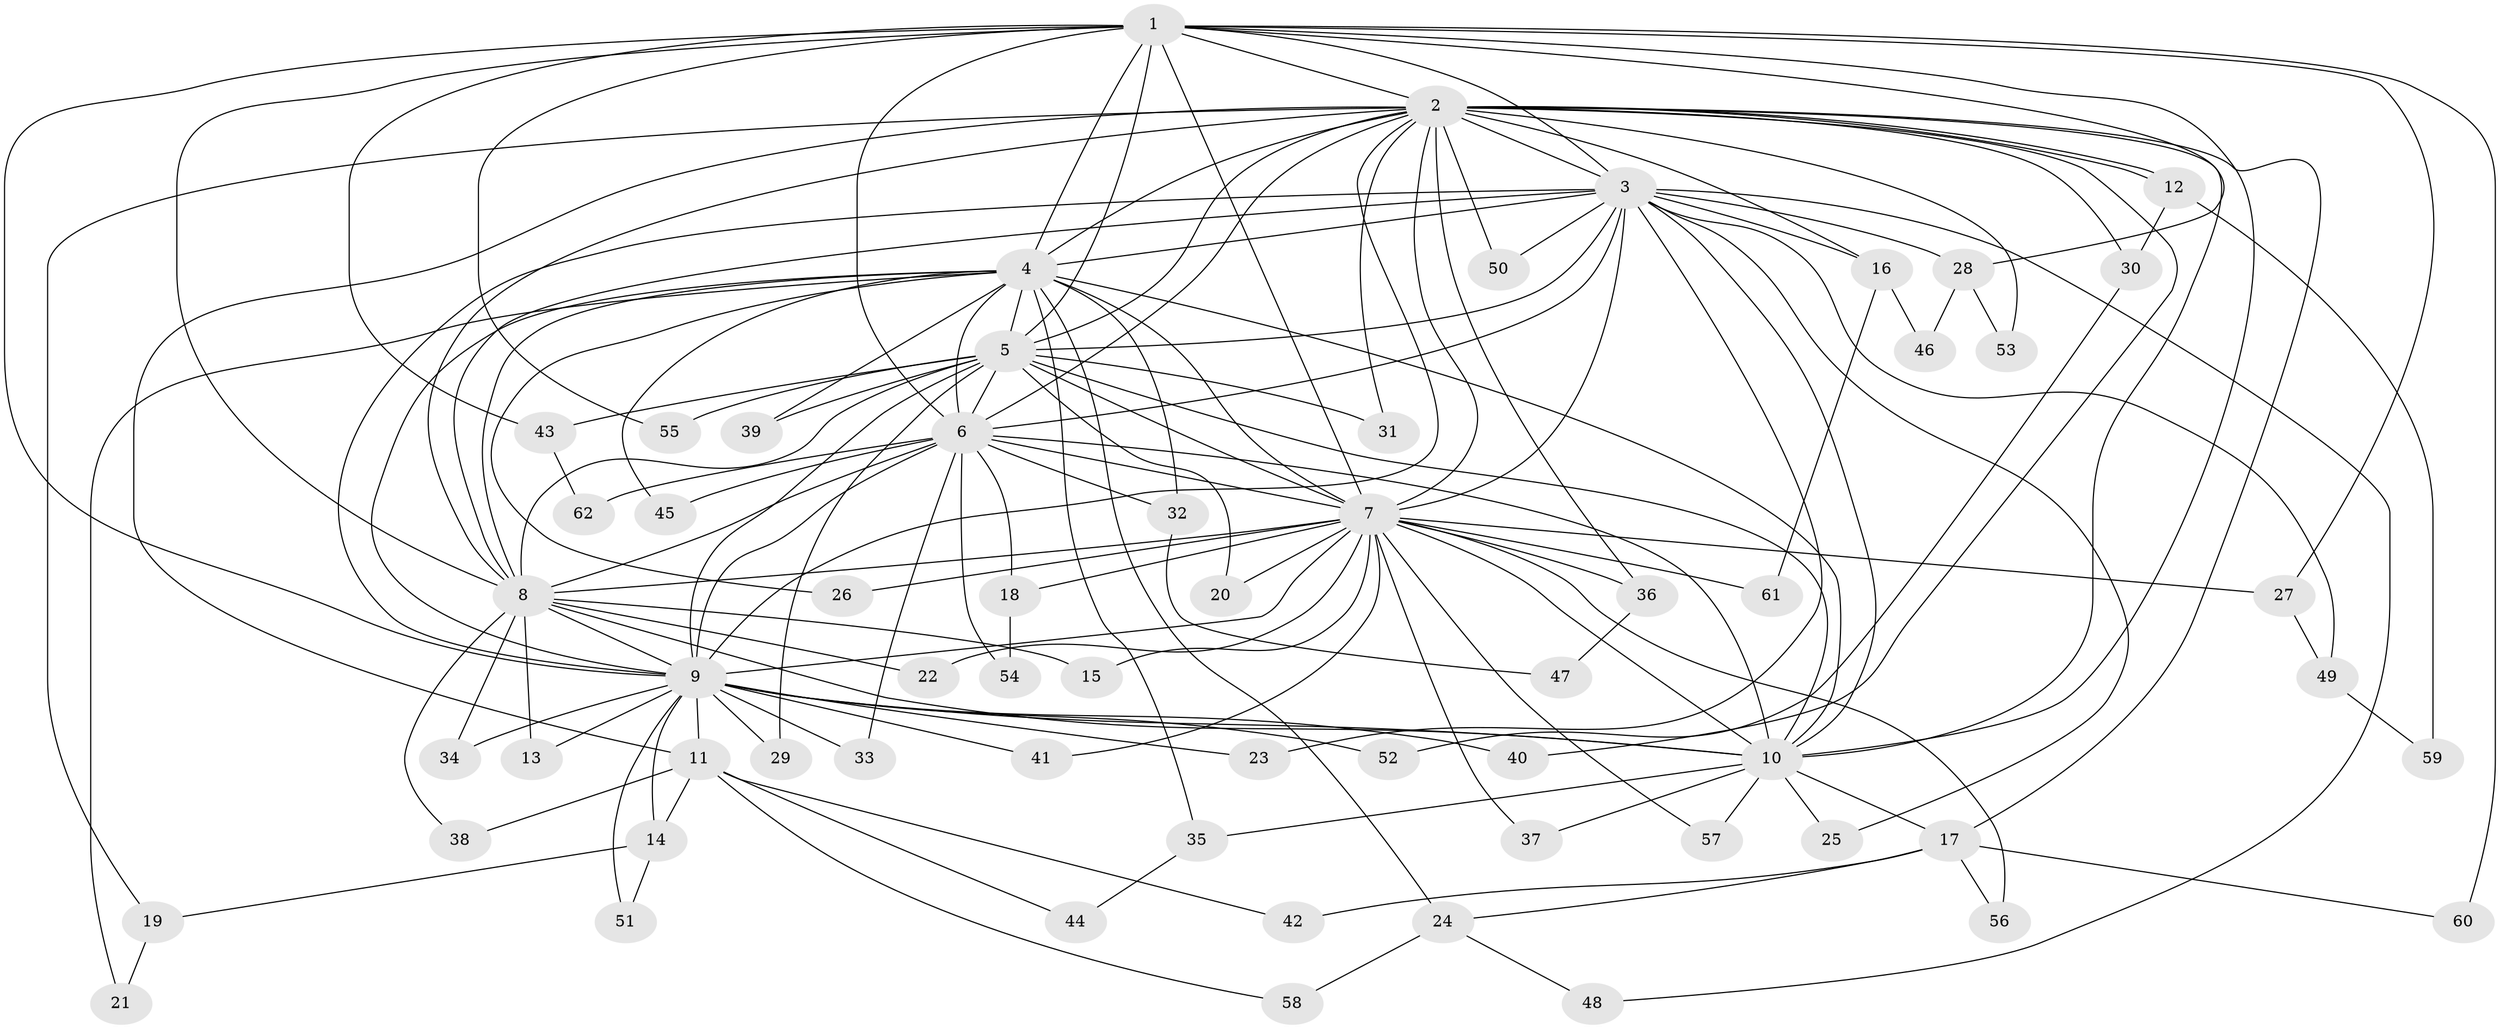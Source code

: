// coarse degree distribution, {12: 0.021739130434782608, 23: 0.021739130434782608, 13: 0.021739130434782608, 16: 0.021739130434782608, 21: 0.021739130434782608, 11: 0.043478260869565216, 19: 0.021739130434782608, 4: 0.08695652173913043, 2: 0.5434782608695652, 6: 0.021739130434782608, 1: 0.043478260869565216, 3: 0.13043478260869565}
// Generated by graph-tools (version 1.1) at 2025/51/02/27/25 19:51:48]
// undirected, 62 vertices, 149 edges
graph export_dot {
graph [start="1"]
  node [color=gray90,style=filled];
  1;
  2;
  3;
  4;
  5;
  6;
  7;
  8;
  9;
  10;
  11;
  12;
  13;
  14;
  15;
  16;
  17;
  18;
  19;
  20;
  21;
  22;
  23;
  24;
  25;
  26;
  27;
  28;
  29;
  30;
  31;
  32;
  33;
  34;
  35;
  36;
  37;
  38;
  39;
  40;
  41;
  42;
  43;
  44;
  45;
  46;
  47;
  48;
  49;
  50;
  51;
  52;
  53;
  54;
  55;
  56;
  57;
  58;
  59;
  60;
  61;
  62;
  1 -- 2;
  1 -- 3;
  1 -- 4;
  1 -- 5;
  1 -- 6;
  1 -- 7;
  1 -- 8;
  1 -- 9;
  1 -- 10;
  1 -- 27;
  1 -- 28;
  1 -- 43;
  1 -- 55;
  1 -- 60;
  2 -- 3;
  2 -- 4;
  2 -- 5;
  2 -- 6;
  2 -- 7;
  2 -- 8;
  2 -- 9;
  2 -- 10;
  2 -- 11;
  2 -- 12;
  2 -- 12;
  2 -- 16;
  2 -- 17;
  2 -- 19;
  2 -- 30;
  2 -- 31;
  2 -- 36;
  2 -- 40;
  2 -- 50;
  2 -- 53;
  3 -- 4;
  3 -- 5;
  3 -- 6;
  3 -- 7;
  3 -- 8;
  3 -- 9;
  3 -- 10;
  3 -- 16;
  3 -- 23;
  3 -- 25;
  3 -- 28;
  3 -- 48;
  3 -- 49;
  3 -- 50;
  4 -- 5;
  4 -- 6;
  4 -- 7;
  4 -- 8;
  4 -- 9;
  4 -- 10;
  4 -- 21;
  4 -- 24;
  4 -- 26;
  4 -- 32;
  4 -- 35;
  4 -- 39;
  4 -- 45;
  5 -- 6;
  5 -- 7;
  5 -- 8;
  5 -- 9;
  5 -- 10;
  5 -- 20;
  5 -- 29;
  5 -- 31;
  5 -- 39;
  5 -- 43;
  5 -- 55;
  6 -- 7;
  6 -- 8;
  6 -- 9;
  6 -- 10;
  6 -- 18;
  6 -- 32;
  6 -- 33;
  6 -- 45;
  6 -- 54;
  6 -- 62;
  7 -- 8;
  7 -- 9;
  7 -- 10;
  7 -- 15;
  7 -- 18;
  7 -- 20;
  7 -- 22;
  7 -- 26;
  7 -- 27;
  7 -- 36;
  7 -- 37;
  7 -- 41;
  7 -- 56;
  7 -- 57;
  7 -- 61;
  8 -- 9;
  8 -- 10;
  8 -- 13;
  8 -- 15;
  8 -- 22;
  8 -- 34;
  8 -- 38;
  9 -- 10;
  9 -- 11;
  9 -- 13;
  9 -- 14;
  9 -- 23;
  9 -- 29;
  9 -- 33;
  9 -- 34;
  9 -- 40;
  9 -- 41;
  9 -- 51;
  9 -- 52;
  10 -- 17;
  10 -- 25;
  10 -- 35;
  10 -- 37;
  10 -- 57;
  11 -- 14;
  11 -- 38;
  11 -- 42;
  11 -- 44;
  11 -- 58;
  12 -- 30;
  12 -- 59;
  14 -- 19;
  14 -- 51;
  16 -- 46;
  16 -- 61;
  17 -- 24;
  17 -- 42;
  17 -- 56;
  17 -- 60;
  18 -- 54;
  19 -- 21;
  24 -- 48;
  24 -- 58;
  27 -- 49;
  28 -- 46;
  28 -- 53;
  30 -- 52;
  32 -- 47;
  35 -- 44;
  36 -- 47;
  43 -- 62;
  49 -- 59;
}
